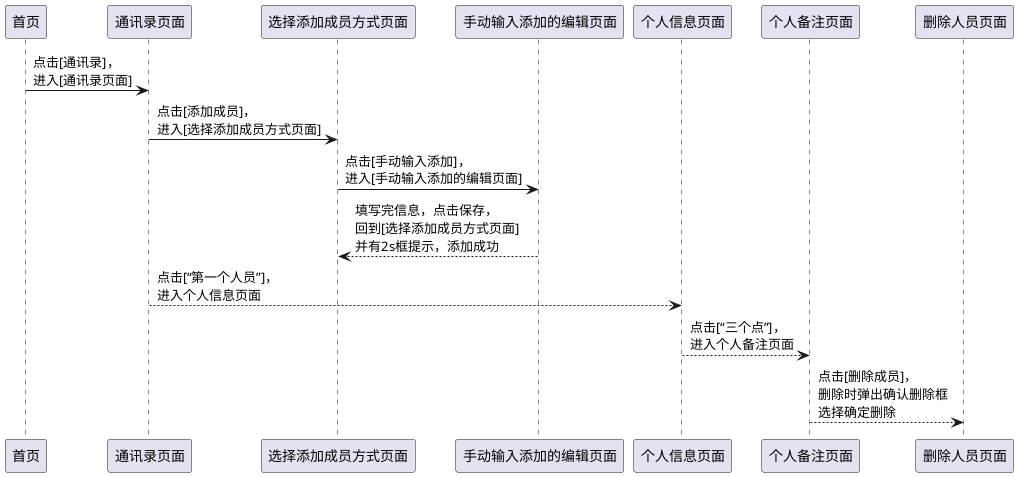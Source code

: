 @startuml
'https://plantuml.com/sequence-diagram

participant 首页 as Index
participant 通讯录页面 as ContactList
participant 选择添加成员方式页面 as SelectAddMembers
participant 手动输入添加的编辑页面 as EditMember
participant 个人信息页面 as PersonalDetails
participant 个人备注页面 as Remarks
participant 删除人员页面 as RemovePersonnel

Index -> ContactList: 点击[通讯录]，\n进入[通讯录页面]
ContactList -> SelectAddMembers:点击[添加成员]，\n进入[选择添加成员方式页面]
SelectAddMembers -> EditMember:点击[手动输入添加]，\n进入[手动输入添加的编辑页面]

EditMember --> SelectAddMembers:填写完信息，点击保存，\n回到[选择添加成员方式页面]\n并有2s框提示，添加成功

ContactList  --> PersonalDetails:点击[“第一个人员”]，\n进入个人信息页面
PersonalDetails --> Remarks:点击[“三个点”]，\n进入个人备注页面
Remarks --> RemovePersonnel:点击[删除成员]，\n删除时弹出确认删除框\n选择确定删除


@enduml
